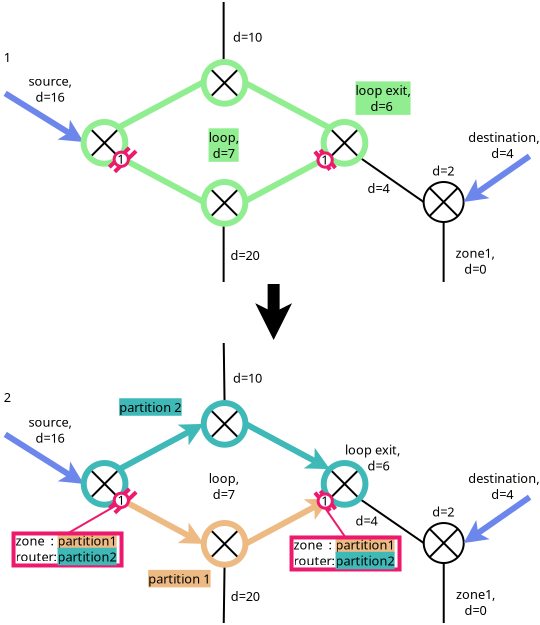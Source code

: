 <?xml version="1.0" encoding="UTF-8"?>
<dia:diagram xmlns:dia="http://www.lysator.liu.se/~alla/dia/">
  <dia:layer name="Hintergrund" visible="true" active="true">
    <dia:object type="Standard - Line" version="0" id="O0">
      <dia:attribute name="obj_pos">
        <dia:point val="22.5,20.1"/>
      </dia:attribute>
      <dia:attribute name="obj_bb">
        <dia:rectangle val="21.579,19.8;23.421,23.571"/>
      </dia:attribute>
      <dia:attribute name="conn_endpoints">
        <dia:point val="22.5,20.1"/>
        <dia:point val="22.5,22.9"/>
      </dia:attribute>
      <dia:attribute name="numcp">
        <dia:int val="1"/>
      </dia:attribute>
      <dia:attribute name="line_width">
        <dia:real val="0.6"/>
      </dia:attribute>
      <dia:attribute name="end_arrow">
        <dia:enum val="22"/>
      </dia:attribute>
      <dia:attribute name="end_arrow_length">
        <dia:real val="0.5"/>
      </dia:attribute>
      <dia:attribute name="end_arrow_width">
        <dia:real val="0.5"/>
      </dia:attribute>
    </dia:object>
    <dia:group>
      <dia:object type="Flowchart - Summing Junction" version="1" id="O1">
        <dia:attribute name="obj_pos">
          <dia:point val="30,15"/>
        </dia:attribute>
        <dia:attribute name="obj_bb">
          <dia:rectangle val="29.95,14.95;32.05,17.05"/>
        </dia:attribute>
        <dia:attribute name="meta">
          <dia:composite type="dict"/>
        </dia:attribute>
        <dia:attribute name="elem_corner">
          <dia:point val="30,15"/>
        </dia:attribute>
        <dia:attribute name="elem_width">
          <dia:real val="2"/>
        </dia:attribute>
        <dia:attribute name="elem_height">
          <dia:real val="2.0"/>
        </dia:attribute>
        <dia:attribute name="line_width">
          <dia:real val="0.1"/>
        </dia:attribute>
        <dia:attribute name="line_colour">
          <dia:color val="#000000"/>
        </dia:attribute>
        <dia:attribute name="fill_colour">
          <dia:color val="#ffffff"/>
        </dia:attribute>
        <dia:attribute name="show_background">
          <dia:boolean val="true"/>
        </dia:attribute>
        <dia:attribute name="line_style">
          <dia:enum val="0"/>
          <dia:real val="1"/>
        </dia:attribute>
        <dia:attribute name="flip_horizontal">
          <dia:boolean val="false"/>
        </dia:attribute>
        <dia:attribute name="flip_vertical">
          <dia:boolean val="false"/>
        </dia:attribute>
        <dia:attribute name="subscale">
          <dia:real val="1"/>
        </dia:attribute>
      </dia:object>
      <dia:object type="Standard - Line" version="0" id="O2">
        <dia:attribute name="obj_pos">
          <dia:point val="14.707,12.293"/>
        </dia:attribute>
        <dia:attribute name="obj_bb">
          <dia:rectangle val="14.504,9.797;19.203,12.496"/>
        </dia:attribute>
        <dia:attribute name="conn_endpoints">
          <dia:point val="14.707,12.293"/>
          <dia:point val="19,10"/>
        </dia:attribute>
        <dia:attribute name="numcp">
          <dia:int val="1"/>
        </dia:attribute>
        <dia:attribute name="line_color">
          <dia:color val="#90ee90"/>
        </dia:attribute>
        <dia:attribute name="line_width">
          <dia:real val="0.3"/>
        </dia:attribute>
      </dia:object>
      <dia:object type="Standard - Line" version="0" id="O3">
        <dia:attribute name="obj_pos">
          <dia:point val="14.707,13.707"/>
        </dia:attribute>
        <dia:attribute name="obj_bb">
          <dia:rectangle val="14.504,13.504;19.203,16.203"/>
        </dia:attribute>
        <dia:attribute name="conn_endpoints">
          <dia:point val="14.707,13.707"/>
          <dia:point val="19,16"/>
        </dia:attribute>
        <dia:attribute name="numcp">
          <dia:int val="1"/>
        </dia:attribute>
        <dia:attribute name="line_color">
          <dia:color val="#90ee90"/>
        </dia:attribute>
        <dia:attribute name="line_width">
          <dia:real val="0.3"/>
        </dia:attribute>
      </dia:object>
      <dia:object type="Standard - Line" version="0" id="O4">
        <dia:attribute name="obj_pos">
          <dia:point val="21,10"/>
        </dia:attribute>
        <dia:attribute name="obj_bb">
          <dia:rectangle val="20.797,9.797;25.496,12.496"/>
        </dia:attribute>
        <dia:attribute name="conn_endpoints">
          <dia:point val="21,10"/>
          <dia:point val="25.293,12.293"/>
        </dia:attribute>
        <dia:attribute name="numcp">
          <dia:int val="1"/>
        </dia:attribute>
        <dia:attribute name="line_color">
          <dia:color val="#90ee90"/>
        </dia:attribute>
        <dia:attribute name="line_width">
          <dia:real val="0.3"/>
        </dia:attribute>
      </dia:object>
      <dia:object type="Standard - Line" version="0" id="O5">
        <dia:attribute name="obj_pos">
          <dia:point val="26.707,13.707"/>
        </dia:attribute>
        <dia:attribute name="obj_bb">
          <dia:rectangle val="26.637,13.637;30.07,16.07"/>
        </dia:attribute>
        <dia:attribute name="conn_endpoints">
          <dia:point val="26.707,13.707"/>
          <dia:point val="30,16"/>
        </dia:attribute>
        <dia:attribute name="numcp">
          <dia:int val="1"/>
        </dia:attribute>
        <dia:connections>
          <dia:connection handle="1" to="O1" connection="0"/>
        </dia:connections>
      </dia:object>
      <dia:object type="Standard - Line" version="0" id="O6">
        <dia:attribute name="obj_pos">
          <dia:point val="31,17"/>
        </dia:attribute>
        <dia:attribute name="obj_bb">
          <dia:rectangle val="30.95,16.95;31.05,20.05"/>
        </dia:attribute>
        <dia:attribute name="conn_endpoints">
          <dia:point val="31,17"/>
          <dia:point val="31,20"/>
        </dia:attribute>
        <dia:attribute name="numcp">
          <dia:int val="1"/>
        </dia:attribute>
        <dia:connections>
          <dia:connection handle="0" to="O1" connection="6"/>
        </dia:connections>
      </dia:object>
      <dia:object type="Standard - Line" version="0" id="O7">
        <dia:attribute name="obj_pos">
          <dia:point val="32,16"/>
        </dia:attribute>
        <dia:attribute name="obj_bb">
          <dia:rectangle val="31.791,13.498;35.502,16.209"/>
        </dia:attribute>
        <dia:attribute name="conn_endpoints">
          <dia:point val="32,16"/>
          <dia:point val="35.293,13.707"/>
        </dia:attribute>
        <dia:attribute name="numcp">
          <dia:int val="1"/>
        </dia:attribute>
        <dia:attribute name="line_color">
          <dia:color val="#6d86ec"/>
        </dia:attribute>
        <dia:attribute name="line_width">
          <dia:real val="0.3"/>
        </dia:attribute>
        <dia:attribute name="start_arrow">
          <dia:enum val="22"/>
        </dia:attribute>
        <dia:attribute name="start_arrow_length">
          <dia:real val="0.5"/>
        </dia:attribute>
        <dia:attribute name="start_arrow_width">
          <dia:real val="0.5"/>
        </dia:attribute>
        <dia:connections>
          <dia:connection handle="0" to="O1" connection="4"/>
        </dia:connections>
      </dia:object>
      <dia:object type="Standard - Line" version="0" id="O8">
        <dia:attribute name="obj_pos">
          <dia:point val="20,20"/>
        </dia:attribute>
        <dia:attribute name="obj_bb">
          <dia:rectangle val="19.95,16.95;20.05,20.05"/>
        </dia:attribute>
        <dia:attribute name="conn_endpoints">
          <dia:point val="20,20"/>
          <dia:point val="20,17"/>
        </dia:attribute>
        <dia:attribute name="numcp">
          <dia:int val="1"/>
        </dia:attribute>
      </dia:object>
      <dia:object type="Standard - Line" version="0" id="O9">
        <dia:attribute name="obj_pos">
          <dia:point val="20,9"/>
        </dia:attribute>
        <dia:attribute name="obj_bb">
          <dia:rectangle val="19.95,5.95;20.05,9.05"/>
        </dia:attribute>
        <dia:attribute name="conn_endpoints">
          <dia:point val="20,9"/>
          <dia:point val="20,6"/>
        </dia:attribute>
        <dia:attribute name="numcp">
          <dia:int val="1"/>
        </dia:attribute>
      </dia:object>
      <dia:object type="Standard - Text" version="1" id="O10">
        <dia:attribute name="obj_pos">
          <dia:point val="32.586,18.793"/>
        </dia:attribute>
        <dia:attribute name="obj_bb">
          <dia:rectangle val="31.517,18.198;33.655,19.746"/>
        </dia:attribute>
        <dia:attribute name="text">
          <dia:composite type="text">
            <dia:attribute name="string">
              <dia:string>#zone1,
d=0#</dia:string>
            </dia:attribute>
            <dia:attribute name="font">
              <dia:font family="sans" style="0" name="Helvetica"/>
            </dia:attribute>
            <dia:attribute name="height">
              <dia:real val="0.8"/>
            </dia:attribute>
            <dia:attribute name="pos">
              <dia:point val="32.586,18.793"/>
            </dia:attribute>
            <dia:attribute name="color">
              <dia:color val="#000000"/>
            </dia:attribute>
            <dia:attribute name="alignment">
              <dia:enum val="1"/>
            </dia:attribute>
          </dia:composite>
        </dia:attribute>
        <dia:attribute name="valign">
          <dia:enum val="3"/>
        </dia:attribute>
      </dia:object>
      <dia:object type="Standard - Text" version="1" id="O11">
        <dia:attribute name="obj_pos">
          <dia:point val="30.427,14.671"/>
        </dia:attribute>
        <dia:attribute name="obj_bb">
          <dia:rectangle val="30.427,14.076;31.982,14.824"/>
        </dia:attribute>
        <dia:attribute name="text">
          <dia:composite type="text">
            <dia:attribute name="string">
              <dia:string>#d=2 #</dia:string>
            </dia:attribute>
            <dia:attribute name="font">
              <dia:font family="sans" style="0" name="Helvetica"/>
            </dia:attribute>
            <dia:attribute name="height">
              <dia:real val="0.8"/>
            </dia:attribute>
            <dia:attribute name="pos">
              <dia:point val="30.427,14.671"/>
            </dia:attribute>
            <dia:attribute name="color">
              <dia:color val="#000000"/>
            </dia:attribute>
            <dia:attribute name="alignment">
              <dia:enum val="0"/>
            </dia:attribute>
          </dia:composite>
        </dia:attribute>
        <dia:attribute name="valign">
          <dia:enum val="3"/>
        </dia:attribute>
      </dia:object>
      <dia:object type="Standard - Text" version="1" id="O12">
        <dia:attribute name="obj_pos">
          <dia:point val="27.195,15.555"/>
        </dia:attribute>
        <dia:attribute name="obj_bb">
          <dia:rectangle val="27.195,14.96;28.75,15.707"/>
        </dia:attribute>
        <dia:attribute name="text">
          <dia:composite type="text">
            <dia:attribute name="string">
              <dia:string>#d=4 #</dia:string>
            </dia:attribute>
            <dia:attribute name="font">
              <dia:font family="sans" style="0" name="Helvetica"/>
            </dia:attribute>
            <dia:attribute name="height">
              <dia:real val="0.8"/>
            </dia:attribute>
            <dia:attribute name="pos">
              <dia:point val="27.195,15.555"/>
            </dia:attribute>
            <dia:attribute name="color">
              <dia:color val="#000000"/>
            </dia:attribute>
            <dia:attribute name="alignment">
              <dia:enum val="0"/>
            </dia:attribute>
          </dia:composite>
        </dia:attribute>
        <dia:attribute name="valign">
          <dia:enum val="3"/>
        </dia:attribute>
      </dia:object>
      <dia:object type="Standard - Text" version="1" id="O13">
        <dia:attribute name="obj_pos">
          <dia:point val="34,13"/>
        </dia:attribute>
        <dia:attribute name="obj_bb">
          <dia:rectangle val="32.106,12.405;35.894,13.953"/>
        </dia:attribute>
        <dia:attribute name="text">
          <dia:composite type="text">
            <dia:attribute name="string">
              <dia:string>#destination,
d=4 #</dia:string>
            </dia:attribute>
            <dia:attribute name="font">
              <dia:font family="sans" style="0" name="Helvetica"/>
            </dia:attribute>
            <dia:attribute name="height">
              <dia:real val="0.8"/>
            </dia:attribute>
            <dia:attribute name="pos">
              <dia:point val="34,13"/>
            </dia:attribute>
            <dia:attribute name="color">
              <dia:color val="#000000"/>
            </dia:attribute>
            <dia:attribute name="alignment">
              <dia:enum val="1"/>
            </dia:attribute>
          </dia:composite>
        </dia:attribute>
        <dia:attribute name="valign">
          <dia:enum val="3"/>
        </dia:attribute>
      </dia:object>
      <dia:object type="Standard - Text" version="1" id="O14">
        <dia:attribute name="obj_pos">
          <dia:point val="27.971,10.655"/>
        </dia:attribute>
        <dia:attribute name="obj_bb">
          <dia:rectangle val="26.487,10.06;29.455,11.608"/>
        </dia:attribute>
        <dia:attribute name="text">
          <dia:composite type="text">
            <dia:attribute name="string">
              <dia:string>#loop exit,
d=6 #</dia:string>
            </dia:attribute>
            <dia:attribute name="font">
              <dia:font family="sans" style="0" name="Helvetica"/>
            </dia:attribute>
            <dia:attribute name="height">
              <dia:real val="0.8"/>
            </dia:attribute>
            <dia:attribute name="pos">
              <dia:point val="27.971,10.655"/>
            </dia:attribute>
            <dia:attribute name="color">
              <dia:color val="#000000"/>
            </dia:attribute>
            <dia:attribute name="alignment">
              <dia:enum val="1"/>
            </dia:attribute>
          </dia:composite>
        </dia:attribute>
        <dia:attribute name="valign">
          <dia:enum val="3"/>
        </dia:attribute>
        <dia:attribute name="fill_color">
          <dia:color val="#90ee90"/>
        </dia:attribute>
        <dia:attribute name="show_background">
          <dia:boolean val="true"/>
        </dia:attribute>
      </dia:object>
      <dia:object type="Standard - Text" version="1" id="O15">
        <dia:attribute name="obj_pos">
          <dia:point val="20,13"/>
        </dia:attribute>
        <dia:attribute name="obj_bb">
          <dia:rectangle val="19.214,12.405;20.786,13.953"/>
        </dia:attribute>
        <dia:attribute name="text">
          <dia:composite type="text">
            <dia:attribute name="string">
              <dia:string>#loop,
d=7#</dia:string>
            </dia:attribute>
            <dia:attribute name="font">
              <dia:font family="sans" style="0" name="Helvetica"/>
            </dia:attribute>
            <dia:attribute name="height">
              <dia:real val="0.8"/>
            </dia:attribute>
            <dia:attribute name="pos">
              <dia:point val="20,13"/>
            </dia:attribute>
            <dia:attribute name="color">
              <dia:color val="#000000"/>
            </dia:attribute>
            <dia:attribute name="alignment">
              <dia:enum val="1"/>
            </dia:attribute>
          </dia:composite>
        </dia:attribute>
        <dia:attribute name="valign">
          <dia:enum val="3"/>
        </dia:attribute>
        <dia:attribute name="fill_color">
          <dia:color val="#90ee90"/>
        </dia:attribute>
        <dia:attribute name="show_background">
          <dia:boolean val="true"/>
        </dia:attribute>
      </dia:object>
      <dia:object type="Standard - Text" version="1" id="O16">
        <dia:attribute name="obj_pos">
          <dia:point val="9.901,8.2"/>
        </dia:attribute>
        <dia:attribute name="obj_bb">
          <dia:rectangle val="9.901,7.605;9.901,8.353"/>
        </dia:attribute>
        <dia:attribute name="text">
          <dia:composite type="text">
            <dia:attribute name="string">
              <dia:string>##</dia:string>
            </dia:attribute>
            <dia:attribute name="font">
              <dia:font family="sans" style="0" name="Helvetica"/>
            </dia:attribute>
            <dia:attribute name="height">
              <dia:real val="0.8"/>
            </dia:attribute>
            <dia:attribute name="pos">
              <dia:point val="9.901,8.2"/>
            </dia:attribute>
            <dia:attribute name="color">
              <dia:color val="#000000"/>
            </dia:attribute>
            <dia:attribute name="alignment">
              <dia:enum val="0"/>
            </dia:attribute>
          </dia:composite>
        </dia:attribute>
        <dia:attribute name="valign">
          <dia:enum val="3"/>
        </dia:attribute>
      </dia:object>
      <dia:object type="Standard - Text" version="1" id="O17">
        <dia:attribute name="obj_pos">
          <dia:point val="20.466,7.983"/>
        </dia:attribute>
        <dia:attribute name="obj_bb">
          <dia:rectangle val="20.466,7.388;22.226,8.136"/>
        </dia:attribute>
        <dia:attribute name="text">
          <dia:composite type="text">
            <dia:attribute name="string">
              <dia:string>#d=10#</dia:string>
            </dia:attribute>
            <dia:attribute name="font">
              <dia:font family="sans" style="0" name="Helvetica"/>
            </dia:attribute>
            <dia:attribute name="height">
              <dia:real val="0.8"/>
            </dia:attribute>
            <dia:attribute name="pos">
              <dia:point val="20.466,7.983"/>
            </dia:attribute>
            <dia:attribute name="color">
              <dia:color val="#000000"/>
            </dia:attribute>
            <dia:attribute name="alignment">
              <dia:enum val="0"/>
            </dia:attribute>
          </dia:composite>
        </dia:attribute>
        <dia:attribute name="valign">
          <dia:enum val="3"/>
        </dia:attribute>
      </dia:object>
      <dia:object type="Standard - Text" version="1" id="O18">
        <dia:attribute name="obj_pos">
          <dia:point val="11.317,10.189"/>
        </dia:attribute>
        <dia:attribute name="obj_bb">
          <dia:rectangle val="10.153,9.594;12.481,11.142"/>
        </dia:attribute>
        <dia:attribute name="text">
          <dia:composite type="text">
            <dia:attribute name="string">
              <dia:string>#source,
d=16#</dia:string>
            </dia:attribute>
            <dia:attribute name="font">
              <dia:font family="sans" style="0" name="Helvetica"/>
            </dia:attribute>
            <dia:attribute name="height">
              <dia:real val="0.8"/>
            </dia:attribute>
            <dia:attribute name="pos">
              <dia:point val="11.317,10.189"/>
            </dia:attribute>
            <dia:attribute name="color">
              <dia:color val="#000000"/>
            </dia:attribute>
            <dia:attribute name="alignment">
              <dia:enum val="1"/>
            </dia:attribute>
          </dia:composite>
        </dia:attribute>
        <dia:attribute name="valign">
          <dia:enum val="3"/>
        </dia:attribute>
      </dia:object>
      <dia:object type="Standard - Text" version="1" id="O19">
        <dia:attribute name="obj_pos">
          <dia:point val="20.345,18.897"/>
        </dia:attribute>
        <dia:attribute name="obj_bb">
          <dia:rectangle val="20.345,18.302;22.105,19.049"/>
        </dia:attribute>
        <dia:attribute name="text">
          <dia:composite type="text">
            <dia:attribute name="string">
              <dia:string>#d=20#</dia:string>
            </dia:attribute>
            <dia:attribute name="font">
              <dia:font family="sans" style="0" name="Helvetica"/>
            </dia:attribute>
            <dia:attribute name="height">
              <dia:real val="0.8"/>
            </dia:attribute>
            <dia:attribute name="pos">
              <dia:point val="20.345,18.897"/>
            </dia:attribute>
            <dia:attribute name="color">
              <dia:color val="#000000"/>
            </dia:attribute>
            <dia:attribute name="alignment">
              <dia:enum val="0"/>
            </dia:attribute>
          </dia:composite>
        </dia:attribute>
        <dia:attribute name="valign">
          <dia:enum val="3"/>
        </dia:attribute>
      </dia:object>
      <dia:object type="Standard - Line" version="0" id="O20">
        <dia:attribute name="obj_pos">
          <dia:point val="9.075,10.568"/>
        </dia:attribute>
        <dia:attribute name="obj_bb">
          <dia:rectangle val="8.869,10.362;13.285,13.207"/>
        </dia:attribute>
        <dia:attribute name="conn_endpoints">
          <dia:point val="9.075,10.568"/>
          <dia:point val="13,13"/>
        </dia:attribute>
        <dia:attribute name="numcp">
          <dia:int val="1"/>
        </dia:attribute>
        <dia:attribute name="line_color">
          <dia:color val="#6d86ec"/>
        </dia:attribute>
        <dia:attribute name="line_width">
          <dia:real val="0.3"/>
        </dia:attribute>
        <dia:attribute name="end_arrow">
          <dia:enum val="22"/>
        </dia:attribute>
        <dia:attribute name="end_arrow_length">
          <dia:real val="0.5"/>
        </dia:attribute>
        <dia:attribute name="end_arrow_width">
          <dia:real val="0.5"/>
        </dia:attribute>
      </dia:object>
      <dia:object type="Standard - Line" version="0" id="O21">
        <dia:attribute name="obj_pos">
          <dia:point val="25.293,13.707"/>
        </dia:attribute>
        <dia:attribute name="obj_bb">
          <dia:rectangle val="20.797,13.504;25.496,16.203"/>
        </dia:attribute>
        <dia:attribute name="conn_endpoints">
          <dia:point val="25.293,13.707"/>
          <dia:point val="21,16"/>
        </dia:attribute>
        <dia:attribute name="numcp">
          <dia:int val="1"/>
        </dia:attribute>
        <dia:attribute name="line_color">
          <dia:color val="#90ee90"/>
        </dia:attribute>
        <dia:attribute name="line_width">
          <dia:real val="0.3"/>
        </dia:attribute>
      </dia:object>
      <dia:object type="Standard - Line" version="0" id="O22">
        <dia:attribute name="obj_pos">
          <dia:point val="19.305,9.305"/>
        </dia:attribute>
        <dia:attribute name="obj_bb">
          <dia:rectangle val="19.235,9.235;20.851,10.851"/>
        </dia:attribute>
        <dia:attribute name="conn_endpoints">
          <dia:point val="19.305,9.305"/>
          <dia:point val="20.78,10.78"/>
        </dia:attribute>
        <dia:attribute name="numcp">
          <dia:int val="1"/>
        </dia:attribute>
        <dia:connections>
          <dia:connection handle="0" to="O30" connection="0"/>
          <dia:connection handle="1" to="O30" connection="7"/>
        </dia:connections>
      </dia:object>
      <dia:object type="Standard - Line" version="0" id="O23">
        <dia:attribute name="obj_pos">
          <dia:point val="20.78,9.305"/>
        </dia:attribute>
        <dia:attribute name="obj_bb">
          <dia:rectangle val="19.235,9.235;20.851,10.851"/>
        </dia:attribute>
        <dia:attribute name="conn_endpoints">
          <dia:point val="20.78,9.305"/>
          <dia:point val="19.305,10.78"/>
        </dia:attribute>
        <dia:attribute name="numcp">
          <dia:int val="1"/>
        </dia:attribute>
        <dia:connections>
          <dia:connection handle="0" to="O30" connection="2"/>
          <dia:connection handle="1" to="O30" connection="5"/>
        </dia:connections>
      </dia:object>
      <dia:object type="Standard - Line" version="0" id="O24">
        <dia:attribute name="obj_pos">
          <dia:point val="19.305,15.305"/>
        </dia:attribute>
        <dia:attribute name="obj_bb">
          <dia:rectangle val="19.235,15.235;20.851,16.851"/>
        </dia:attribute>
        <dia:attribute name="conn_endpoints">
          <dia:point val="19.305,15.305"/>
          <dia:point val="20.78,16.78"/>
        </dia:attribute>
        <dia:attribute name="numcp">
          <dia:int val="1"/>
        </dia:attribute>
        <dia:connections>
          <dia:connection handle="0" to="O32" connection="0"/>
          <dia:connection handle="1" to="O32" connection="7"/>
        </dia:connections>
      </dia:object>
      <dia:object type="Standard - Line" version="0" id="O25">
        <dia:attribute name="obj_pos">
          <dia:point val="20.78,15.305"/>
        </dia:attribute>
        <dia:attribute name="obj_bb">
          <dia:rectangle val="19.235,15.235;20.851,16.851"/>
        </dia:attribute>
        <dia:attribute name="conn_endpoints">
          <dia:point val="20.78,15.305"/>
          <dia:point val="19.305,16.78"/>
        </dia:attribute>
        <dia:attribute name="numcp">
          <dia:int val="1"/>
        </dia:attribute>
        <dia:connections>
          <dia:connection handle="0" to="O32" connection="2"/>
          <dia:connection handle="1" to="O32" connection="5"/>
        </dia:connections>
      </dia:object>
      <dia:object type="Standard - Line" version="0" id="O26">
        <dia:attribute name="obj_pos">
          <dia:point val="25.305,12.305"/>
        </dia:attribute>
        <dia:attribute name="obj_bb">
          <dia:rectangle val="25.235,12.235;26.851,13.851"/>
        </dia:attribute>
        <dia:attribute name="conn_endpoints">
          <dia:point val="25.305,12.305"/>
          <dia:point val="26.78,13.78"/>
        </dia:attribute>
        <dia:attribute name="numcp">
          <dia:int val="1"/>
        </dia:attribute>
        <dia:connections>
          <dia:connection handle="0" to="O31" connection="0"/>
          <dia:connection handle="1" to="O31" connection="7"/>
        </dia:connections>
      </dia:object>
      <dia:object type="Standard - Line" version="0" id="O27">
        <dia:attribute name="obj_pos">
          <dia:point val="26.78,12.305"/>
        </dia:attribute>
        <dia:attribute name="obj_bb">
          <dia:rectangle val="25.235,12.235;26.851,13.851"/>
        </dia:attribute>
        <dia:attribute name="conn_endpoints">
          <dia:point val="26.78,12.305"/>
          <dia:point val="25.305,13.78"/>
        </dia:attribute>
        <dia:attribute name="numcp">
          <dia:int val="1"/>
        </dia:attribute>
        <dia:connections>
          <dia:connection handle="0" to="O31" connection="2"/>
          <dia:connection handle="1" to="O31" connection="5"/>
        </dia:connections>
      </dia:object>
      <dia:object type="Standard - Line" version="0" id="O28">
        <dia:attribute name="obj_pos">
          <dia:point val="13.305,12.305"/>
        </dia:attribute>
        <dia:attribute name="obj_bb">
          <dia:rectangle val="13.235,12.235;14.851,13.851"/>
        </dia:attribute>
        <dia:attribute name="conn_endpoints">
          <dia:point val="13.305,12.305"/>
          <dia:point val="14.78,13.78"/>
        </dia:attribute>
        <dia:attribute name="numcp">
          <dia:int val="1"/>
        </dia:attribute>
        <dia:connections>
          <dia:connection handle="0" to="O33" connection="0"/>
          <dia:connection handle="1" to="O33" connection="7"/>
        </dia:connections>
      </dia:object>
      <dia:object type="Standard - Line" version="0" id="O29">
        <dia:attribute name="obj_pos">
          <dia:point val="14.78,12.305"/>
        </dia:attribute>
        <dia:attribute name="obj_bb">
          <dia:rectangle val="13.235,12.235;14.851,13.851"/>
        </dia:attribute>
        <dia:attribute name="conn_endpoints">
          <dia:point val="14.78,12.305"/>
          <dia:point val="13.305,13.78"/>
        </dia:attribute>
        <dia:attribute name="numcp">
          <dia:int val="1"/>
        </dia:attribute>
        <dia:connections>
          <dia:connection handle="0" to="O33" connection="2"/>
          <dia:connection handle="1" to="O33" connection="5"/>
        </dia:connections>
      </dia:object>
      <dia:object type="Standard - Ellipse" version="0" id="O30">
        <dia:attribute name="obj_pos">
          <dia:point val="19,9"/>
        </dia:attribute>
        <dia:attribute name="obj_bb">
          <dia:rectangle val="18.85,8.85;21.235,11.236"/>
        </dia:attribute>
        <dia:attribute name="elem_corner">
          <dia:point val="19,9"/>
        </dia:attribute>
        <dia:attribute name="elem_width">
          <dia:real val="2.085"/>
        </dia:attribute>
        <dia:attribute name="elem_height">
          <dia:real val="2.085"/>
        </dia:attribute>
        <dia:attribute name="border_width">
          <dia:real val="0.3"/>
        </dia:attribute>
        <dia:attribute name="border_color">
          <dia:color val="#90ee90"/>
        </dia:attribute>
        <dia:attribute name="show_background">
          <dia:boolean val="false"/>
        </dia:attribute>
        <dia:attribute name="aspect">
          <dia:enum val="2"/>
        </dia:attribute>
      </dia:object>
      <dia:object type="Standard - Ellipse" version="0" id="O31">
        <dia:attribute name="obj_pos">
          <dia:point val="25,12"/>
        </dia:attribute>
        <dia:attribute name="obj_bb">
          <dia:rectangle val="24.85,11.85;27.235,14.236"/>
        </dia:attribute>
        <dia:attribute name="elem_corner">
          <dia:point val="25,12"/>
        </dia:attribute>
        <dia:attribute name="elem_width">
          <dia:real val="2.085"/>
        </dia:attribute>
        <dia:attribute name="elem_height">
          <dia:real val="2.085"/>
        </dia:attribute>
        <dia:attribute name="border_width">
          <dia:real val="0.3"/>
        </dia:attribute>
        <dia:attribute name="border_color">
          <dia:color val="#90ee90"/>
        </dia:attribute>
        <dia:attribute name="show_background">
          <dia:boolean val="false"/>
        </dia:attribute>
        <dia:attribute name="aspect">
          <dia:enum val="2"/>
        </dia:attribute>
      </dia:object>
      <dia:object type="Standard - Ellipse" version="0" id="O32">
        <dia:attribute name="obj_pos">
          <dia:point val="19,15"/>
        </dia:attribute>
        <dia:attribute name="obj_bb">
          <dia:rectangle val="18.85,14.85;21.235,17.235"/>
        </dia:attribute>
        <dia:attribute name="elem_corner">
          <dia:point val="19,15"/>
        </dia:attribute>
        <dia:attribute name="elem_width">
          <dia:real val="2.085"/>
        </dia:attribute>
        <dia:attribute name="elem_height">
          <dia:real val="2.085"/>
        </dia:attribute>
        <dia:attribute name="border_width">
          <dia:real val="0.3"/>
        </dia:attribute>
        <dia:attribute name="border_color">
          <dia:color val="#90ee90"/>
        </dia:attribute>
        <dia:attribute name="show_background">
          <dia:boolean val="false"/>
        </dia:attribute>
        <dia:attribute name="aspect">
          <dia:enum val="2"/>
        </dia:attribute>
      </dia:object>
      <dia:object type="Standard - Ellipse" version="0" id="O33">
        <dia:attribute name="obj_pos">
          <dia:point val="13,12"/>
        </dia:attribute>
        <dia:attribute name="obj_bb">
          <dia:rectangle val="12.85,11.85;15.236,14.236"/>
        </dia:attribute>
        <dia:attribute name="elem_corner">
          <dia:point val="13,12"/>
        </dia:attribute>
        <dia:attribute name="elem_width">
          <dia:real val="2.085"/>
        </dia:attribute>
        <dia:attribute name="elem_height">
          <dia:real val="2.085"/>
        </dia:attribute>
        <dia:attribute name="border_width">
          <dia:real val="0.3"/>
        </dia:attribute>
        <dia:attribute name="border_color">
          <dia:color val="#90ee90"/>
        </dia:attribute>
        <dia:attribute name="show_background">
          <dia:boolean val="false"/>
        </dia:attribute>
        <dia:attribute name="aspect">
          <dia:enum val="2"/>
        </dia:attribute>
      </dia:object>
      <dia:group>
        <dia:object type="Standard - Line" version="0" id="O34">
          <dia:attribute name="obj_pos">
            <dia:point val="15.284,13.293"/>
          </dia:attribute>
          <dia:attribute name="obj_bb">
            <dia:rectangle val="14.142,13.152;15.425,14.4"/>
          </dia:attribute>
          <dia:attribute name="conn_endpoints">
            <dia:point val="15.284,13.293"/>
            <dia:point val="14.283,14.259"/>
          </dia:attribute>
          <dia:attribute name="numcp">
            <dia:int val="1"/>
          </dia:attribute>
          <dia:attribute name="line_color">
            <dia:color val="#ed196c"/>
          </dia:attribute>
          <dia:attribute name="line_width">
            <dia:real val="0.2"/>
          </dia:attribute>
        </dia:object>
        <dia:object type="Standard - Line" version="0" id="O35">
          <dia:attribute name="obj_pos">
            <dia:point val="15.623,13.453"/>
          </dia:attribute>
          <dia:attribute name="obj_bb">
            <dia:rectangle val="14.413,13.312;15.765,14.63"/>
          </dia:attribute>
          <dia:attribute name="conn_endpoints">
            <dia:point val="15.623,13.453"/>
            <dia:point val="14.554,14.488"/>
          </dia:attribute>
          <dia:attribute name="numcp">
            <dia:int val="1"/>
          </dia:attribute>
          <dia:attribute name="line_color">
            <dia:color val="#ed196c"/>
          </dia:attribute>
          <dia:attribute name="line_width">
            <dia:real val="0.2"/>
          </dia:attribute>
        </dia:object>
        <dia:group>
          <dia:object type="Standard - Ellipse" version="0" id="O36">
            <dia:attribute name="obj_pos">
              <dia:point val="14.526,13.508"/>
            </dia:attribute>
            <dia:attribute name="obj_bb">
              <dia:rectangle val="14.451,13.433;15.311,14.294"/>
            </dia:attribute>
            <dia:attribute name="elem_corner">
              <dia:point val="14.526,13.508"/>
            </dia:attribute>
            <dia:attribute name="elem_width">
              <dia:real val="0.711"/>
            </dia:attribute>
            <dia:attribute name="elem_height">
              <dia:real val="0.711"/>
            </dia:attribute>
            <dia:attribute name="border_width">
              <dia:real val="0.15"/>
            </dia:attribute>
            <dia:attribute name="border_color">
              <dia:color val="#ed196c"/>
            </dia:attribute>
            <dia:attribute name="aspect">
              <dia:enum val="2"/>
            </dia:attribute>
          </dia:object>
          <dia:object type="Standard - Text" version="1" id="O37">
            <dia:attribute name="obj_pos">
              <dia:point val="14.684,14.083"/>
            </dia:attribute>
            <dia:attribute name="obj_bb">
              <dia:rectangle val="14.684,13.488;15.092,14.235"/>
            </dia:attribute>
            <dia:attribute name="text">
              <dia:composite type="text">
                <dia:attribute name="string">
                  <dia:string>#1#</dia:string>
                </dia:attribute>
                <dia:attribute name="font">
                  <dia:font family="sans" style="0" name="Helvetica"/>
                </dia:attribute>
                <dia:attribute name="height">
                  <dia:real val="0.8"/>
                </dia:attribute>
                <dia:attribute name="pos">
                  <dia:point val="14.684,14.083"/>
                </dia:attribute>
                <dia:attribute name="color">
                  <dia:color val="#000000"/>
                </dia:attribute>
                <dia:attribute name="alignment">
                  <dia:enum val="0"/>
                </dia:attribute>
              </dia:composite>
            </dia:attribute>
            <dia:attribute name="valign">
              <dia:enum val="3"/>
            </dia:attribute>
          </dia:object>
        </dia:group>
      </dia:group>
      <dia:group>
        <dia:object type="Standard - Line" version="0" id="O38">
          <dia:attribute name="obj_pos">
            <dia:point val="24.563,13.482"/>
          </dia:attribute>
          <dia:attribute name="obj_bb">
            <dia:rectangle val="24.422,13.341;25.46,14.53"/>
          </dia:attribute>
          <dia:attribute name="conn_endpoints">
            <dia:point val="24.563,13.482"/>
            <dia:point val="25.32,14.389"/>
          </dia:attribute>
          <dia:attribute name="numcp">
            <dia:int val="1"/>
          </dia:attribute>
          <dia:attribute name="line_color">
            <dia:color val="#ed196c"/>
          </dia:attribute>
          <dia:attribute name="line_width">
            <dia:real val="0.2"/>
          </dia:attribute>
        </dia:object>
        <dia:object type="Standard - Line" version="0" id="O39">
          <dia:attribute name="obj_pos">
            <dia:point val="24.832,13.393"/>
          </dia:attribute>
          <dia:attribute name="obj_bb">
            <dia:rectangle val="24.691,13.252;25.729,14.442"/>
          </dia:attribute>
          <dia:attribute name="conn_endpoints">
            <dia:point val="24.832,13.393"/>
            <dia:point val="25.588,14.301"/>
          </dia:attribute>
          <dia:attribute name="numcp">
            <dia:int val="1"/>
          </dia:attribute>
          <dia:attribute name="line_color">
            <dia:color val="#ed196c"/>
          </dia:attribute>
          <dia:attribute name="line_width">
            <dia:real val="0.2"/>
          </dia:attribute>
        </dia:object>
        <dia:group>
          <dia:object type="Standard - Ellipse" version="0" id="O40">
            <dia:attribute name="obj_pos">
              <dia:point val="24.719,13.547"/>
            </dia:attribute>
            <dia:attribute name="obj_bb">
              <dia:rectangle val="24.644,13.472;25.505,14.333"/>
            </dia:attribute>
            <dia:attribute name="elem_corner">
              <dia:point val="24.719,13.547"/>
            </dia:attribute>
            <dia:attribute name="elem_width">
              <dia:real val="0.711"/>
            </dia:attribute>
            <dia:attribute name="elem_height">
              <dia:real val="0.711"/>
            </dia:attribute>
            <dia:attribute name="border_width">
              <dia:real val="0.15"/>
            </dia:attribute>
            <dia:attribute name="border_color">
              <dia:color val="#ed196c"/>
            </dia:attribute>
            <dia:attribute name="aspect">
              <dia:enum val="2"/>
            </dia:attribute>
          </dia:object>
          <dia:object type="Standard - Text" version="1" id="O41">
            <dia:attribute name="obj_pos">
              <dia:point val="24.88,14.125"/>
            </dia:attribute>
            <dia:attribute name="obj_bb">
              <dia:rectangle val="24.88,13.53;25.288,14.278"/>
            </dia:attribute>
            <dia:attribute name="text">
              <dia:composite type="text">
                <dia:attribute name="string">
                  <dia:string>#1#</dia:string>
                </dia:attribute>
                <dia:attribute name="font">
                  <dia:font family="sans" style="0" name="Helvetica"/>
                </dia:attribute>
                <dia:attribute name="height">
                  <dia:real val="0.8"/>
                </dia:attribute>
                <dia:attribute name="pos">
                  <dia:point val="24.88,14.125"/>
                </dia:attribute>
                <dia:attribute name="color">
                  <dia:color val="#000000"/>
                </dia:attribute>
                <dia:attribute name="alignment">
                  <dia:enum val="0"/>
                </dia:attribute>
              </dia:composite>
            </dia:attribute>
            <dia:attribute name="valign">
              <dia:enum val="3"/>
            </dia:attribute>
          </dia:object>
        </dia:group>
      </dia:group>
      <dia:object type="Standard - Text" version="1" id="O42">
        <dia:attribute name="obj_pos">
          <dia:point val="9,9"/>
        </dia:attribute>
        <dia:attribute name="obj_bb">
          <dia:rectangle val="9,8.405;9.408,9.152"/>
        </dia:attribute>
        <dia:attribute name="text">
          <dia:composite type="text">
            <dia:attribute name="string">
              <dia:string>#1#</dia:string>
            </dia:attribute>
            <dia:attribute name="font">
              <dia:font family="sans" style="0" name="Helvetica"/>
            </dia:attribute>
            <dia:attribute name="height">
              <dia:real val="0.8"/>
            </dia:attribute>
            <dia:attribute name="pos">
              <dia:point val="9,9"/>
            </dia:attribute>
            <dia:attribute name="color">
              <dia:color val="#000000"/>
            </dia:attribute>
            <dia:attribute name="alignment">
              <dia:enum val="0"/>
            </dia:attribute>
          </dia:composite>
        </dia:attribute>
        <dia:attribute name="valign">
          <dia:enum val="3"/>
        </dia:attribute>
      </dia:object>
    </dia:group>
    <dia:group>
      <dia:group>
        <dia:object type="Standard - Text" version="1" id="O43">
          <dia:attribute name="obj_pos">
            <dia:point val="11.695,33.174"/>
          </dia:attribute>
          <dia:attribute name="obj_bb">
            <dia:rectangle val="11.695,32.579;14.817,33.326"/>
          </dia:attribute>
          <dia:attribute name="text">
            <dia:composite type="text">
              <dia:attribute name="string">
                <dia:string>#partition1#</dia:string>
              </dia:attribute>
              <dia:attribute name="font">
                <dia:font family="sans" style="0" name="Helvetica"/>
              </dia:attribute>
              <dia:attribute name="height">
                <dia:real val="0.8"/>
              </dia:attribute>
              <dia:attribute name="pos">
                <dia:point val="11.695,33.174"/>
              </dia:attribute>
              <dia:attribute name="color">
                <dia:color val="#000000"/>
              </dia:attribute>
              <dia:attribute name="alignment">
                <dia:enum val="0"/>
              </dia:attribute>
            </dia:composite>
          </dia:attribute>
          <dia:attribute name="valign">
            <dia:enum val="3"/>
          </dia:attribute>
          <dia:attribute name="fill_color">
            <dia:color val="#eeba83"/>
          </dia:attribute>
          <dia:attribute name="show_background">
            <dia:boolean val="true"/>
          </dia:attribute>
        </dia:object>
        <dia:object type="Standard - Box" version="0" id="O44">
          <dia:attribute name="obj_pos">
            <dia:point val="9.495,32.574"/>
          </dia:attribute>
          <dia:attribute name="obj_bb">
            <dia:rectangle val="9.395,32.474;14.995,34.274"/>
          </dia:attribute>
          <dia:attribute name="elem_corner">
            <dia:point val="9.495,32.574"/>
          </dia:attribute>
          <dia:attribute name="elem_width">
            <dia:real val="5.4"/>
          </dia:attribute>
          <dia:attribute name="elem_height">
            <dia:real val="1.6"/>
          </dia:attribute>
          <dia:attribute name="border_width">
            <dia:real val="0.2"/>
          </dia:attribute>
          <dia:attribute name="border_color">
            <dia:color val="#ed196c"/>
          </dia:attribute>
          <dia:attribute name="show_background">
            <dia:boolean val="false"/>
          </dia:attribute>
        </dia:object>
        <dia:object type="Flowchart - Summing Junction" version="1" id="O45">
          <dia:attribute name="obj_pos">
            <dia:point val="30.005,32.051"/>
          </dia:attribute>
          <dia:attribute name="obj_bb">
            <dia:rectangle val="29.955,32.001;32.055,34.101"/>
          </dia:attribute>
          <dia:attribute name="meta">
            <dia:composite type="dict"/>
          </dia:attribute>
          <dia:attribute name="elem_corner">
            <dia:point val="30.005,32.051"/>
          </dia:attribute>
          <dia:attribute name="elem_width">
            <dia:real val="2"/>
          </dia:attribute>
          <dia:attribute name="elem_height">
            <dia:real val="2.0"/>
          </dia:attribute>
          <dia:attribute name="line_width">
            <dia:real val="0.1"/>
          </dia:attribute>
          <dia:attribute name="line_colour">
            <dia:color val="#000000"/>
          </dia:attribute>
          <dia:attribute name="fill_colour">
            <dia:color val="#ffffff"/>
          </dia:attribute>
          <dia:attribute name="show_background">
            <dia:boolean val="true"/>
          </dia:attribute>
          <dia:attribute name="line_style">
            <dia:enum val="0"/>
            <dia:real val="1"/>
          </dia:attribute>
          <dia:attribute name="flip_horizontal">
            <dia:boolean val="false"/>
          </dia:attribute>
          <dia:attribute name="flip_vertical">
            <dia:boolean val="false"/>
          </dia:attribute>
          <dia:attribute name="subscale">
            <dia:real val="1"/>
          </dia:attribute>
        </dia:object>
        <dia:object type="Standard - Line" version="0" id="O46">
          <dia:attribute name="obj_pos">
            <dia:point val="14.785,29.357"/>
          </dia:attribute>
          <dia:attribute name="obj_bb">
            <dia:rectangle val="14.582,26.885;19.3,29.56"/>
          </dia:attribute>
          <dia:attribute name="conn_endpoints">
            <dia:point val="14.785,29.357"/>
            <dia:point val="19.005,27.094"/>
          </dia:attribute>
          <dia:attribute name="numcp">
            <dia:int val="1"/>
          </dia:attribute>
          <dia:attribute name="line_color">
            <dia:color val="#3fb8b8"/>
          </dia:attribute>
          <dia:attribute name="line_width">
            <dia:real val="0.3"/>
          </dia:attribute>
          <dia:attribute name="end_arrow">
            <dia:enum val="22"/>
          </dia:attribute>
          <dia:attribute name="end_arrow_length">
            <dia:real val="0.5"/>
          </dia:attribute>
          <dia:attribute name="end_arrow_width">
            <dia:real val="0.5"/>
          </dia:attribute>
          <dia:connections>
            <dia:connection handle="0" to="O77" connection="2"/>
            <dia:connection handle="1" to="O74" connection="3"/>
          </dia:connections>
        </dia:object>
        <dia:object type="Standard - Line" version="0" id="O47">
          <dia:attribute name="obj_pos">
            <dia:point val="14.788,30.827"/>
          </dia:attribute>
          <dia:attribute name="obj_bb">
            <dia:rectangle val="14.585,30.624;19.3,33.303"/>
          </dia:attribute>
          <dia:attribute name="conn_endpoints">
            <dia:point val="14.788,30.827"/>
            <dia:point val="19.005,33.094"/>
          </dia:attribute>
          <dia:attribute name="numcp">
            <dia:int val="1"/>
          </dia:attribute>
          <dia:attribute name="line_color">
            <dia:color val="#eeba83"/>
          </dia:attribute>
          <dia:attribute name="line_width">
            <dia:real val="0.3"/>
          </dia:attribute>
          <dia:attribute name="end_arrow">
            <dia:enum val="22"/>
          </dia:attribute>
          <dia:attribute name="end_arrow_length">
            <dia:real val="0.5"/>
          </dia:attribute>
          <dia:attribute name="end_arrow_width">
            <dia:real val="0.5"/>
          </dia:attribute>
          <dia:connections>
            <dia:connection handle="1" to="O76" connection="3"/>
          </dia:connections>
        </dia:object>
        <dia:object type="Standard - Line" version="0" id="O48">
          <dia:attribute name="obj_pos">
            <dia:point val="21.09,27.094"/>
          </dia:attribute>
          <dia:attribute name="obj_bb">
            <dia:rectangle val="20.887,26.891;25.606,29.566"/>
          </dia:attribute>
          <dia:attribute name="conn_endpoints">
            <dia:point val="21.09,27.094"/>
            <dia:point val="25.31,29.357"/>
          </dia:attribute>
          <dia:attribute name="numcp">
            <dia:int val="1"/>
          </dia:attribute>
          <dia:attribute name="line_color">
            <dia:color val="#3fb8b8"/>
          </dia:attribute>
          <dia:attribute name="line_width">
            <dia:real val="0.3"/>
          </dia:attribute>
          <dia:attribute name="end_arrow">
            <dia:enum val="22"/>
          </dia:attribute>
          <dia:attribute name="end_arrow_length">
            <dia:real val="0.5"/>
          </dia:attribute>
          <dia:attribute name="end_arrow_width">
            <dia:real val="0.5"/>
          </dia:attribute>
          <dia:connections>
            <dia:connection handle="0" to="O74" connection="4"/>
            <dia:connection handle="1" to="O75" connection="0"/>
          </dia:connections>
        </dia:object>
        <dia:object type="Standard - Line" version="0" id="O49">
          <dia:attribute name="obj_pos">
            <dia:point val="26.785,30.831"/>
          </dia:attribute>
          <dia:attribute name="obj_bb">
            <dia:rectangle val="26.715,30.762;30.074,33.121"/>
          </dia:attribute>
          <dia:attribute name="conn_endpoints">
            <dia:point val="26.785,30.831"/>
            <dia:point val="30.005,33.051"/>
          </dia:attribute>
          <dia:attribute name="numcp">
            <dia:int val="1"/>
          </dia:attribute>
          <dia:connections>
            <dia:connection handle="0" to="O75" connection="7"/>
            <dia:connection handle="1" to="O45" connection="0"/>
          </dia:connections>
        </dia:object>
        <dia:object type="Standard - Line" version="0" id="O50">
          <dia:attribute name="obj_pos">
            <dia:point val="31.005,34.051"/>
          </dia:attribute>
          <dia:attribute name="obj_bb">
            <dia:rectangle val="30.955,34.001;31.055,37.101"/>
          </dia:attribute>
          <dia:attribute name="conn_endpoints">
            <dia:point val="31.005,34.051"/>
            <dia:point val="31.005,37.051"/>
          </dia:attribute>
          <dia:attribute name="numcp">
            <dia:int val="1"/>
          </dia:attribute>
          <dia:connections>
            <dia:connection handle="0" to="O45" connection="6"/>
          </dia:connections>
        </dia:object>
        <dia:object type="Standard - Line" version="0" id="O51">
          <dia:attribute name="obj_pos">
            <dia:point val="32.005,33.051"/>
          </dia:attribute>
          <dia:attribute name="obj_bb">
            <dia:rectangle val="31.796,30.549;35.506,33.26"/>
          </dia:attribute>
          <dia:attribute name="conn_endpoints">
            <dia:point val="32.005,33.051"/>
            <dia:point val="35.298,30.758"/>
          </dia:attribute>
          <dia:attribute name="numcp">
            <dia:int val="1"/>
          </dia:attribute>
          <dia:attribute name="line_color">
            <dia:color val="#6d86ec"/>
          </dia:attribute>
          <dia:attribute name="line_width">
            <dia:real val="0.3"/>
          </dia:attribute>
          <dia:attribute name="start_arrow">
            <dia:enum val="22"/>
          </dia:attribute>
          <dia:attribute name="start_arrow_length">
            <dia:real val="0.5"/>
          </dia:attribute>
          <dia:attribute name="start_arrow_width">
            <dia:real val="0.5"/>
          </dia:attribute>
          <dia:connections>
            <dia:connection handle="0" to="O45" connection="4"/>
          </dia:connections>
        </dia:object>
        <dia:object type="Standard - Line" version="0" id="O52">
          <dia:attribute name="obj_pos">
            <dia:point val="20.005,37.051"/>
          </dia:attribute>
          <dia:attribute name="obj_bb">
            <dia:rectangle val="19.954,34.086;20.098,37.102"/>
          </dia:attribute>
          <dia:attribute name="conn_endpoints">
            <dia:point val="20.005,37.051"/>
            <dia:point val="20.047,34.137"/>
          </dia:attribute>
          <dia:attribute name="numcp">
            <dia:int val="1"/>
          </dia:attribute>
          <dia:connections>
            <dia:connection handle="1" to="O76" connection="6"/>
          </dia:connections>
        </dia:object>
        <dia:object type="Standard - Line" version="0" id="O53">
          <dia:attribute name="obj_pos">
            <dia:point val="20.047,26.051"/>
          </dia:attribute>
          <dia:attribute name="obj_bb">
            <dia:rectangle val="19.954,23.0;20.098,26.102"/>
          </dia:attribute>
          <dia:attribute name="conn_endpoints">
            <dia:point val="20.047,26.051"/>
            <dia:point val="20.005,23.051"/>
          </dia:attribute>
          <dia:attribute name="numcp">
            <dia:int val="1"/>
          </dia:attribute>
          <dia:connections>
            <dia:connection handle="0" to="O74" connection="1"/>
          </dia:connections>
        </dia:object>
        <dia:object type="Standard - Text" version="1" id="O54">
          <dia:attribute name="obj_pos">
            <dia:point val="32.591,35.844"/>
          </dia:attribute>
          <dia:attribute name="obj_bb">
            <dia:rectangle val="31.522,35.249;33.66,36.797"/>
          </dia:attribute>
          <dia:attribute name="text">
            <dia:composite type="text">
              <dia:attribute name="string">
                <dia:string>#zone1,
d=0#</dia:string>
              </dia:attribute>
              <dia:attribute name="font">
                <dia:font family="sans" style="0" name="Helvetica"/>
              </dia:attribute>
              <dia:attribute name="height">
                <dia:real val="0.8"/>
              </dia:attribute>
              <dia:attribute name="pos">
                <dia:point val="32.591,35.844"/>
              </dia:attribute>
              <dia:attribute name="color">
                <dia:color val="#000000"/>
              </dia:attribute>
              <dia:attribute name="alignment">
                <dia:enum val="1"/>
              </dia:attribute>
            </dia:composite>
          </dia:attribute>
          <dia:attribute name="valign">
            <dia:enum val="3"/>
          </dia:attribute>
        </dia:object>
        <dia:object type="Standard - Text" version="1" id="O55">
          <dia:attribute name="obj_pos">
            <dia:point val="30.432,31.722"/>
          </dia:attribute>
          <dia:attribute name="obj_bb">
            <dia:rectangle val="30.432,31.127;31.987,31.875"/>
          </dia:attribute>
          <dia:attribute name="text">
            <dia:composite type="text">
              <dia:attribute name="string">
                <dia:string>#d=2 #</dia:string>
              </dia:attribute>
              <dia:attribute name="font">
                <dia:font family="sans" style="0" name="Helvetica"/>
              </dia:attribute>
              <dia:attribute name="height">
                <dia:real val="0.8"/>
              </dia:attribute>
              <dia:attribute name="pos">
                <dia:point val="30.432,31.722"/>
              </dia:attribute>
              <dia:attribute name="color">
                <dia:color val="#000000"/>
              </dia:attribute>
              <dia:attribute name="alignment">
                <dia:enum val="0"/>
              </dia:attribute>
            </dia:composite>
          </dia:attribute>
          <dia:attribute name="valign">
            <dia:enum val="3"/>
          </dia:attribute>
        </dia:object>
        <dia:object type="Standard - Text" version="1" id="O56">
          <dia:attribute name="obj_pos">
            <dia:point val="26.595,32.174"/>
          </dia:attribute>
          <dia:attribute name="obj_bb">
            <dia:rectangle val="26.595,31.579;28.15,32.326"/>
          </dia:attribute>
          <dia:attribute name="text">
            <dia:composite type="text">
              <dia:attribute name="string">
                <dia:string>#d=4 #</dia:string>
              </dia:attribute>
              <dia:attribute name="font">
                <dia:font family="sans" style="0" name="Helvetica"/>
              </dia:attribute>
              <dia:attribute name="height">
                <dia:real val="0.8"/>
              </dia:attribute>
              <dia:attribute name="pos">
                <dia:point val="26.595,32.174"/>
              </dia:attribute>
              <dia:attribute name="color">
                <dia:color val="#000000"/>
              </dia:attribute>
              <dia:attribute name="alignment">
                <dia:enum val="0"/>
              </dia:attribute>
            </dia:composite>
          </dia:attribute>
          <dia:attribute name="valign">
            <dia:enum val="3"/>
          </dia:attribute>
        </dia:object>
        <dia:object type="Standard - Text" version="1" id="O57">
          <dia:attribute name="obj_pos">
            <dia:point val="34.005,30.051"/>
          </dia:attribute>
          <dia:attribute name="obj_bb">
            <dia:rectangle val="32.111,29.456;35.898,31.004"/>
          </dia:attribute>
          <dia:attribute name="text">
            <dia:composite type="text">
              <dia:attribute name="string">
                <dia:string>#destination,
d=4 #</dia:string>
              </dia:attribute>
              <dia:attribute name="font">
                <dia:font family="sans" style="0" name="Helvetica"/>
              </dia:attribute>
              <dia:attribute name="height">
                <dia:real val="0.8"/>
              </dia:attribute>
              <dia:attribute name="pos">
                <dia:point val="34.005,30.051"/>
              </dia:attribute>
              <dia:attribute name="color">
                <dia:color val="#000000"/>
              </dia:attribute>
              <dia:attribute name="alignment">
                <dia:enum val="1"/>
              </dia:attribute>
            </dia:composite>
          </dia:attribute>
          <dia:attribute name="valign">
            <dia:enum val="3"/>
          </dia:attribute>
        </dia:object>
        <dia:object type="Standard - Text" version="1" id="O58">
          <dia:attribute name="obj_pos">
            <dia:point val="27.44,28.63"/>
          </dia:attribute>
          <dia:attribute name="obj_bb">
            <dia:rectangle val="25.956,28.035;28.924,29.582"/>
          </dia:attribute>
          <dia:attribute name="text">
            <dia:composite type="text">
              <dia:attribute name="string">
                <dia:string>#loop exit,
     d=6 #</dia:string>
              </dia:attribute>
              <dia:attribute name="font">
                <dia:font family="sans" style="0" name="Helvetica"/>
              </dia:attribute>
              <dia:attribute name="height">
                <dia:real val="0.8"/>
              </dia:attribute>
              <dia:attribute name="pos">
                <dia:point val="27.44,28.63"/>
              </dia:attribute>
              <dia:attribute name="color">
                <dia:color val="#000000"/>
              </dia:attribute>
              <dia:attribute name="alignment">
                <dia:enum val="1"/>
              </dia:attribute>
            </dia:composite>
          </dia:attribute>
          <dia:attribute name="valign">
            <dia:enum val="3"/>
          </dia:attribute>
        </dia:object>
        <dia:object type="Standard - Text" version="1" id="O59">
          <dia:attribute name="obj_pos">
            <dia:point val="20.005,30.051"/>
          </dia:attribute>
          <dia:attribute name="obj_bb">
            <dia:rectangle val="19.218,29.456;20.791,31.004"/>
          </dia:attribute>
          <dia:attribute name="text">
            <dia:composite type="text">
              <dia:attribute name="string">
                <dia:string>#loop,
d=7#</dia:string>
              </dia:attribute>
              <dia:attribute name="font">
                <dia:font family="sans" style="0" name="Helvetica"/>
              </dia:attribute>
              <dia:attribute name="height">
                <dia:real val="0.8"/>
              </dia:attribute>
              <dia:attribute name="pos">
                <dia:point val="20.005,30.051"/>
              </dia:attribute>
              <dia:attribute name="color">
                <dia:color val="#000000"/>
              </dia:attribute>
              <dia:attribute name="alignment">
                <dia:enum val="1"/>
              </dia:attribute>
            </dia:composite>
          </dia:attribute>
          <dia:attribute name="valign">
            <dia:enum val="3"/>
          </dia:attribute>
        </dia:object>
        <dia:object type="Standard - Text" version="1" id="O60">
          <dia:attribute name="obj_pos">
            <dia:point val="9.905,25.251"/>
          </dia:attribute>
          <dia:attribute name="obj_bb">
            <dia:rectangle val="9.905,24.656;9.905,25.404"/>
          </dia:attribute>
          <dia:attribute name="text">
            <dia:composite type="text">
              <dia:attribute name="string">
                <dia:string>##</dia:string>
              </dia:attribute>
              <dia:attribute name="font">
                <dia:font family="sans" style="0" name="Helvetica"/>
              </dia:attribute>
              <dia:attribute name="height">
                <dia:real val="0.8"/>
              </dia:attribute>
              <dia:attribute name="pos">
                <dia:point val="9.905,25.251"/>
              </dia:attribute>
              <dia:attribute name="color">
                <dia:color val="#000000"/>
              </dia:attribute>
              <dia:attribute name="alignment">
                <dia:enum val="0"/>
              </dia:attribute>
            </dia:composite>
          </dia:attribute>
          <dia:attribute name="valign">
            <dia:enum val="3"/>
          </dia:attribute>
        </dia:object>
        <dia:object type="Standard - Text" version="1" id="O61">
          <dia:attribute name="obj_pos">
            <dia:point val="20.47,25.034"/>
          </dia:attribute>
          <dia:attribute name="obj_bb">
            <dia:rectangle val="20.47,24.439;22.23,25.187"/>
          </dia:attribute>
          <dia:attribute name="text">
            <dia:composite type="text">
              <dia:attribute name="string">
                <dia:string>#d=10#</dia:string>
              </dia:attribute>
              <dia:attribute name="font">
                <dia:font family="sans" style="0" name="Helvetica"/>
              </dia:attribute>
              <dia:attribute name="height">
                <dia:real val="0.8"/>
              </dia:attribute>
              <dia:attribute name="pos">
                <dia:point val="20.47,25.034"/>
              </dia:attribute>
              <dia:attribute name="color">
                <dia:color val="#000000"/>
              </dia:attribute>
              <dia:attribute name="alignment">
                <dia:enum val="0"/>
              </dia:attribute>
            </dia:composite>
          </dia:attribute>
          <dia:attribute name="valign">
            <dia:enum val="3"/>
          </dia:attribute>
        </dia:object>
        <dia:object type="Standard - Text" version="1" id="O62">
          <dia:attribute name="obj_pos">
            <dia:point val="11.322,27.24"/>
          </dia:attribute>
          <dia:attribute name="obj_bb">
            <dia:rectangle val="10.158,26.645;12.486,28.193"/>
          </dia:attribute>
          <dia:attribute name="text">
            <dia:composite type="text">
              <dia:attribute name="string">
                <dia:string>#source,
d=16#</dia:string>
              </dia:attribute>
              <dia:attribute name="font">
                <dia:font family="sans" style="0" name="Helvetica"/>
              </dia:attribute>
              <dia:attribute name="height">
                <dia:real val="0.8"/>
              </dia:attribute>
              <dia:attribute name="pos">
                <dia:point val="11.322,27.24"/>
              </dia:attribute>
              <dia:attribute name="color">
                <dia:color val="#000000"/>
              </dia:attribute>
              <dia:attribute name="alignment">
                <dia:enum val="1"/>
              </dia:attribute>
            </dia:composite>
          </dia:attribute>
          <dia:attribute name="valign">
            <dia:enum val="3"/>
          </dia:attribute>
        </dia:object>
        <dia:object type="Standard - Text" version="1" id="O63">
          <dia:attribute name="obj_pos">
            <dia:point val="20.35,35.948"/>
          </dia:attribute>
          <dia:attribute name="obj_bb">
            <dia:rectangle val="20.35,35.353;22.11,36.1"/>
          </dia:attribute>
          <dia:attribute name="text">
            <dia:composite type="text">
              <dia:attribute name="string">
                <dia:string>#d=20#</dia:string>
              </dia:attribute>
              <dia:attribute name="font">
                <dia:font family="sans" style="0" name="Helvetica"/>
              </dia:attribute>
              <dia:attribute name="height">
                <dia:real val="0.8"/>
              </dia:attribute>
              <dia:attribute name="pos">
                <dia:point val="20.35,35.948"/>
              </dia:attribute>
              <dia:attribute name="color">
                <dia:color val="#000000"/>
              </dia:attribute>
              <dia:attribute name="alignment">
                <dia:enum val="0"/>
              </dia:attribute>
            </dia:composite>
          </dia:attribute>
          <dia:attribute name="valign">
            <dia:enum val="3"/>
          </dia:attribute>
        </dia:object>
        <dia:object type="Standard - Line" version="0" id="O64">
          <dia:attribute name="obj_pos">
            <dia:point val="9.08,27.62"/>
          </dia:attribute>
          <dia:attribute name="obj_bb">
            <dia:rectangle val="8.873,27.413;13.289,30.301"/>
          </dia:attribute>
          <dia:attribute name="conn_endpoints">
            <dia:point val="9.08,27.62"/>
            <dia:point val="13.005,30.094"/>
          </dia:attribute>
          <dia:attribute name="numcp">
            <dia:int val="1"/>
          </dia:attribute>
          <dia:attribute name="line_color">
            <dia:color val="#6d86ec"/>
          </dia:attribute>
          <dia:attribute name="line_width">
            <dia:real val="0.3"/>
          </dia:attribute>
          <dia:attribute name="end_arrow">
            <dia:enum val="22"/>
          </dia:attribute>
          <dia:attribute name="end_arrow_length">
            <dia:real val="0.5"/>
          </dia:attribute>
          <dia:attribute name="end_arrow_width">
            <dia:real val="0.5"/>
          </dia:attribute>
          <dia:connections>
            <dia:connection handle="1" to="O77" connection="3"/>
          </dia:connections>
        </dia:object>
        <dia:object type="Standard - Line" version="0" id="O65">
          <dia:attribute name="obj_pos">
            <dia:point val="25.31,30.831"/>
          </dia:attribute>
          <dia:attribute name="obj_bb">
            <dia:rectangle val="20.887,30.628;25.513,33.297"/>
          </dia:attribute>
          <dia:attribute name="conn_endpoints">
            <dia:point val="25.31,30.831"/>
            <dia:point val="21.09,33.094"/>
          </dia:attribute>
          <dia:attribute name="numcp">
            <dia:int val="1"/>
          </dia:attribute>
          <dia:attribute name="line_color">
            <dia:color val="#eeba83"/>
          </dia:attribute>
          <dia:attribute name="line_width">
            <dia:real val="0.3"/>
          </dia:attribute>
          <dia:attribute name="start_arrow">
            <dia:enum val="22"/>
          </dia:attribute>
          <dia:attribute name="start_arrow_length">
            <dia:real val="0.5"/>
          </dia:attribute>
          <dia:attribute name="start_arrow_width">
            <dia:real val="0.5"/>
          </dia:attribute>
          <dia:connections>
            <dia:connection handle="0" to="O75" connection="5"/>
            <dia:connection handle="1" to="O76" connection="4"/>
          </dia:connections>
        </dia:object>
        <dia:object type="Standard - Line" version="0" id="O66">
          <dia:attribute name="obj_pos">
            <dia:point val="19.31,26.357"/>
          </dia:attribute>
          <dia:attribute name="obj_bb">
            <dia:rectangle val="19.239,26.286;20.855,27.902"/>
          </dia:attribute>
          <dia:attribute name="conn_endpoints">
            <dia:point val="19.31,26.357"/>
            <dia:point val="20.785,27.831"/>
          </dia:attribute>
          <dia:attribute name="numcp">
            <dia:int val="1"/>
          </dia:attribute>
          <dia:connections>
            <dia:connection handle="0" to="O74" connection="0"/>
            <dia:connection handle="1" to="O74" connection="7"/>
          </dia:connections>
        </dia:object>
        <dia:object type="Standard - Line" version="0" id="O67">
          <dia:attribute name="obj_pos">
            <dia:point val="20.785,26.357"/>
          </dia:attribute>
          <dia:attribute name="obj_bb">
            <dia:rectangle val="19.239,26.286;20.855,27.902"/>
          </dia:attribute>
          <dia:attribute name="conn_endpoints">
            <dia:point val="20.785,26.357"/>
            <dia:point val="19.31,27.831"/>
          </dia:attribute>
          <dia:attribute name="numcp">
            <dia:int val="1"/>
          </dia:attribute>
          <dia:connections>
            <dia:connection handle="0" to="O74" connection="2"/>
            <dia:connection handle="1" to="O74" connection="5"/>
          </dia:connections>
        </dia:object>
        <dia:object type="Standard - Line" version="0" id="O68">
          <dia:attribute name="obj_pos">
            <dia:point val="19.31,32.357"/>
          </dia:attribute>
          <dia:attribute name="obj_bb">
            <dia:rectangle val="19.239,32.286;20.855,33.902"/>
          </dia:attribute>
          <dia:attribute name="conn_endpoints">
            <dia:point val="19.31,32.357"/>
            <dia:point val="20.785,33.831"/>
          </dia:attribute>
          <dia:attribute name="numcp">
            <dia:int val="1"/>
          </dia:attribute>
          <dia:connections>
            <dia:connection handle="0" to="O76" connection="0"/>
            <dia:connection handle="1" to="O76" connection="7"/>
          </dia:connections>
        </dia:object>
        <dia:object type="Standard - Line" version="0" id="O69">
          <dia:attribute name="obj_pos">
            <dia:point val="20.785,32.357"/>
          </dia:attribute>
          <dia:attribute name="obj_bb">
            <dia:rectangle val="19.239,32.286;20.855,33.902"/>
          </dia:attribute>
          <dia:attribute name="conn_endpoints">
            <dia:point val="20.785,32.357"/>
            <dia:point val="19.31,33.831"/>
          </dia:attribute>
          <dia:attribute name="numcp">
            <dia:int val="1"/>
          </dia:attribute>
          <dia:connections>
            <dia:connection handle="0" to="O76" connection="2"/>
            <dia:connection handle="1" to="O76" connection="5"/>
          </dia:connections>
        </dia:object>
        <dia:object type="Standard - Line" version="0" id="O70">
          <dia:attribute name="obj_pos">
            <dia:point val="25.31,29.357"/>
          </dia:attribute>
          <dia:attribute name="obj_bb">
            <dia:rectangle val="25.239,29.286;26.855,30.902"/>
          </dia:attribute>
          <dia:attribute name="conn_endpoints">
            <dia:point val="25.31,29.357"/>
            <dia:point val="26.785,30.831"/>
          </dia:attribute>
          <dia:attribute name="numcp">
            <dia:int val="1"/>
          </dia:attribute>
          <dia:connections>
            <dia:connection handle="0" to="O75" connection="0"/>
            <dia:connection handle="1" to="O75" connection="7"/>
          </dia:connections>
        </dia:object>
        <dia:object type="Standard - Line" version="0" id="O71">
          <dia:attribute name="obj_pos">
            <dia:point val="26.785,29.357"/>
          </dia:attribute>
          <dia:attribute name="obj_bb">
            <dia:rectangle val="25.239,29.286;26.855,30.902"/>
          </dia:attribute>
          <dia:attribute name="conn_endpoints">
            <dia:point val="26.785,29.357"/>
            <dia:point val="25.31,30.831"/>
          </dia:attribute>
          <dia:attribute name="numcp">
            <dia:int val="1"/>
          </dia:attribute>
          <dia:connections>
            <dia:connection handle="0" to="O75" connection="2"/>
            <dia:connection handle="1" to="O75" connection="5"/>
          </dia:connections>
        </dia:object>
        <dia:object type="Standard - Line" version="0" id="O72">
          <dia:attribute name="obj_pos">
            <dia:point val="13.31,29.357"/>
          </dia:attribute>
          <dia:attribute name="obj_bb">
            <dia:rectangle val="13.239,29.286;14.855,30.902"/>
          </dia:attribute>
          <dia:attribute name="conn_endpoints">
            <dia:point val="13.31,29.357"/>
            <dia:point val="14.785,30.831"/>
          </dia:attribute>
          <dia:attribute name="numcp">
            <dia:int val="1"/>
          </dia:attribute>
          <dia:connections>
            <dia:connection handle="0" to="O77" connection="0"/>
            <dia:connection handle="1" to="O77" connection="7"/>
          </dia:connections>
        </dia:object>
        <dia:object type="Standard - Line" version="0" id="O73">
          <dia:attribute name="obj_pos">
            <dia:point val="14.785,29.357"/>
          </dia:attribute>
          <dia:attribute name="obj_bb">
            <dia:rectangle val="13.239,29.286;14.855,30.902"/>
          </dia:attribute>
          <dia:attribute name="conn_endpoints">
            <dia:point val="14.785,29.357"/>
            <dia:point val="13.31,30.831"/>
          </dia:attribute>
          <dia:attribute name="numcp">
            <dia:int val="1"/>
          </dia:attribute>
          <dia:connections>
            <dia:connection handle="0" to="O77" connection="2"/>
            <dia:connection handle="1" to="O77" connection="5"/>
          </dia:connections>
        </dia:object>
        <dia:object type="Standard - Ellipse" version="0" id="O74">
          <dia:attribute name="obj_pos">
            <dia:point val="19.005,26.051"/>
          </dia:attribute>
          <dia:attribute name="obj_bb">
            <dia:rectangle val="18.855,25.901;21.24,28.287"/>
          </dia:attribute>
          <dia:attribute name="elem_corner">
            <dia:point val="19.005,26.051"/>
          </dia:attribute>
          <dia:attribute name="elem_width">
            <dia:real val="2.085"/>
          </dia:attribute>
          <dia:attribute name="elem_height">
            <dia:real val="2.085"/>
          </dia:attribute>
          <dia:attribute name="border_width">
            <dia:real val="0.3"/>
          </dia:attribute>
          <dia:attribute name="border_color">
            <dia:color val="#3fb8b8"/>
          </dia:attribute>
          <dia:attribute name="show_background">
            <dia:boolean val="false"/>
          </dia:attribute>
          <dia:attribute name="aspect">
            <dia:enum val="2"/>
          </dia:attribute>
        </dia:object>
        <dia:object type="Standard - Ellipse" version="0" id="O75">
          <dia:attribute name="obj_pos">
            <dia:point val="25.005,29.051"/>
          </dia:attribute>
          <dia:attribute name="obj_bb">
            <dia:rectangle val="24.855,28.901;27.24,31.287"/>
          </dia:attribute>
          <dia:attribute name="elem_corner">
            <dia:point val="25.005,29.051"/>
          </dia:attribute>
          <dia:attribute name="elem_width">
            <dia:real val="2.085"/>
          </dia:attribute>
          <dia:attribute name="elem_height">
            <dia:real val="2.085"/>
          </dia:attribute>
          <dia:attribute name="border_width">
            <dia:real val="0.3"/>
          </dia:attribute>
          <dia:attribute name="border_color">
            <dia:color val="#3fb8b8"/>
          </dia:attribute>
          <dia:attribute name="show_background">
            <dia:boolean val="false"/>
          </dia:attribute>
          <dia:attribute name="aspect">
            <dia:enum val="2"/>
          </dia:attribute>
        </dia:object>
        <dia:object type="Standard - Ellipse" version="0" id="O76">
          <dia:attribute name="obj_pos">
            <dia:point val="19.005,32.051"/>
          </dia:attribute>
          <dia:attribute name="obj_bb">
            <dia:rectangle val="18.855,31.901;21.24,34.287"/>
          </dia:attribute>
          <dia:attribute name="elem_corner">
            <dia:point val="19.005,32.051"/>
          </dia:attribute>
          <dia:attribute name="elem_width">
            <dia:real val="2.085"/>
          </dia:attribute>
          <dia:attribute name="elem_height">
            <dia:real val="2.085"/>
          </dia:attribute>
          <dia:attribute name="border_width">
            <dia:real val="0.3"/>
          </dia:attribute>
          <dia:attribute name="border_color">
            <dia:color val="#eeba83"/>
          </dia:attribute>
          <dia:attribute name="show_background">
            <dia:boolean val="false"/>
          </dia:attribute>
          <dia:attribute name="aspect">
            <dia:enum val="2"/>
          </dia:attribute>
        </dia:object>
        <dia:object type="Standard - Ellipse" version="0" id="O77">
          <dia:attribute name="obj_pos">
            <dia:point val="13.005,29.051"/>
          </dia:attribute>
          <dia:attribute name="obj_bb">
            <dia:rectangle val="12.855,28.901;15.24,31.287"/>
          </dia:attribute>
          <dia:attribute name="elem_corner">
            <dia:point val="13.005,29.051"/>
          </dia:attribute>
          <dia:attribute name="elem_width">
            <dia:real val="2.085"/>
          </dia:attribute>
          <dia:attribute name="elem_height">
            <dia:real val="2.085"/>
          </dia:attribute>
          <dia:attribute name="border_width">
            <dia:real val="0.3"/>
          </dia:attribute>
          <dia:attribute name="border_color">
            <dia:color val="#3fb8b8"/>
          </dia:attribute>
          <dia:attribute name="show_background">
            <dia:boolean val="false"/>
          </dia:attribute>
          <dia:attribute name="aspect">
            <dia:enum val="2"/>
          </dia:attribute>
        </dia:object>
        <dia:group>
          <dia:object type="Standard - Line" version="0" id="O78">
            <dia:attribute name="obj_pos">
              <dia:point val="15.288,30.344"/>
            </dia:attribute>
            <dia:attribute name="obj_bb">
              <dia:rectangle val="14.147,30.203;15.43,31.451"/>
            </dia:attribute>
            <dia:attribute name="conn_endpoints">
              <dia:point val="15.288,30.344"/>
              <dia:point val="14.288,31.31"/>
            </dia:attribute>
            <dia:attribute name="numcp">
              <dia:int val="1"/>
            </dia:attribute>
            <dia:attribute name="line_color">
              <dia:color val="#ed196c"/>
            </dia:attribute>
            <dia:attribute name="line_width">
              <dia:real val="0.2"/>
            </dia:attribute>
          </dia:object>
          <dia:object type="Standard - Line" version="0" id="O79">
            <dia:attribute name="obj_pos">
              <dia:point val="15.628,30.505"/>
            </dia:attribute>
            <dia:attribute name="obj_bb">
              <dia:rectangle val="14.417,30.363;15.769,31.681"/>
            </dia:attribute>
            <dia:attribute name="conn_endpoints">
              <dia:point val="15.628,30.505"/>
              <dia:point val="14.559,31.539"/>
            </dia:attribute>
            <dia:attribute name="numcp">
              <dia:int val="1"/>
            </dia:attribute>
            <dia:attribute name="line_color">
              <dia:color val="#ed196c"/>
            </dia:attribute>
            <dia:attribute name="line_width">
              <dia:real val="0.2"/>
            </dia:attribute>
          </dia:object>
          <dia:group>
            <dia:object type="Standard - Ellipse" version="0" id="O80">
              <dia:attribute name="obj_pos">
                <dia:point val="14.53,30.559"/>
              </dia:attribute>
              <dia:attribute name="obj_bb">
                <dia:rectangle val="14.455,30.484;15.316,31.345"/>
              </dia:attribute>
              <dia:attribute name="elem_corner">
                <dia:point val="14.53,30.559"/>
              </dia:attribute>
              <dia:attribute name="elem_width">
                <dia:real val="0.711"/>
              </dia:attribute>
              <dia:attribute name="elem_height">
                <dia:real val="0.711"/>
              </dia:attribute>
              <dia:attribute name="border_width">
                <dia:real val="0.15"/>
              </dia:attribute>
              <dia:attribute name="border_color">
                <dia:color val="#ed196c"/>
              </dia:attribute>
              <dia:attribute name="aspect">
                <dia:enum val="2"/>
              </dia:attribute>
            </dia:object>
            <dia:object type="Standard - Text" version="1" id="O81">
              <dia:attribute name="obj_pos">
                <dia:point val="14.689,31.134"/>
              </dia:attribute>
              <dia:attribute name="obj_bb">
                <dia:rectangle val="14.689,30.539;15.096,31.286"/>
              </dia:attribute>
              <dia:attribute name="text">
                <dia:composite type="text">
                  <dia:attribute name="string">
                    <dia:string>#1#</dia:string>
                  </dia:attribute>
                  <dia:attribute name="font">
                    <dia:font family="sans" style="0" name="Helvetica"/>
                  </dia:attribute>
                  <dia:attribute name="height">
                    <dia:real val="0.8"/>
                  </dia:attribute>
                  <dia:attribute name="pos">
                    <dia:point val="14.689,31.134"/>
                  </dia:attribute>
                  <dia:attribute name="color">
                    <dia:color val="#000000"/>
                  </dia:attribute>
                  <dia:attribute name="alignment">
                    <dia:enum val="0"/>
                  </dia:attribute>
                </dia:composite>
              </dia:attribute>
              <dia:attribute name="valign">
                <dia:enum val="3"/>
              </dia:attribute>
            </dia:object>
          </dia:group>
        </dia:group>
        <dia:group>
          <dia:object type="Standard - Line" version="0" id="O82">
            <dia:attribute name="obj_pos">
              <dia:point val="24.568,30.533"/>
            </dia:attribute>
            <dia:attribute name="obj_bb">
              <dia:rectangle val="24.427,30.392;25.465,31.581"/>
            </dia:attribute>
            <dia:attribute name="conn_endpoints">
              <dia:point val="24.568,30.533"/>
              <dia:point val="25.324,31.441"/>
            </dia:attribute>
            <dia:attribute name="numcp">
              <dia:int val="1"/>
            </dia:attribute>
            <dia:attribute name="line_color">
              <dia:color val="#ed196c"/>
            </dia:attribute>
            <dia:attribute name="line_width">
              <dia:real val="0.2"/>
            </dia:attribute>
          </dia:object>
          <dia:object type="Standard - Line" version="0" id="O83">
            <dia:attribute name="obj_pos">
              <dia:point val="24.836,30.445"/>
            </dia:attribute>
            <dia:attribute name="obj_bb">
              <dia:rectangle val="24.696,30.304;25.734,31.493"/>
            </dia:attribute>
            <dia:attribute name="conn_endpoints">
              <dia:point val="24.836,30.445"/>
              <dia:point val="25.593,31.352"/>
            </dia:attribute>
            <dia:attribute name="numcp">
              <dia:int val="1"/>
            </dia:attribute>
            <dia:attribute name="line_color">
              <dia:color val="#ed196c"/>
            </dia:attribute>
            <dia:attribute name="line_width">
              <dia:real val="0.2"/>
            </dia:attribute>
          </dia:object>
          <dia:group>
            <dia:object type="Standard - Ellipse" version="0" id="O84">
              <dia:attribute name="obj_pos">
                <dia:point val="24.724,30.598"/>
              </dia:attribute>
              <dia:attribute name="obj_bb">
                <dia:rectangle val="24.649,30.523;25.51,31.384"/>
              </dia:attribute>
              <dia:attribute name="elem_corner">
                <dia:point val="24.724,30.598"/>
              </dia:attribute>
              <dia:attribute name="elem_width">
                <dia:real val="0.711"/>
              </dia:attribute>
              <dia:attribute name="elem_height">
                <dia:real val="0.711"/>
              </dia:attribute>
              <dia:attribute name="border_width">
                <dia:real val="0.15"/>
              </dia:attribute>
              <dia:attribute name="border_color">
                <dia:color val="#ed196c"/>
              </dia:attribute>
              <dia:attribute name="aspect">
                <dia:enum val="2"/>
              </dia:attribute>
            </dia:object>
            <dia:object type="Standard - Text" version="1" id="O85">
              <dia:attribute name="obj_pos">
                <dia:point val="24.885,31.176"/>
              </dia:attribute>
              <dia:attribute name="obj_bb">
                <dia:rectangle val="24.885,30.581;25.292,31.329"/>
              </dia:attribute>
              <dia:attribute name="text">
                <dia:composite type="text">
                  <dia:attribute name="string">
                    <dia:string>#1#</dia:string>
                  </dia:attribute>
                  <dia:attribute name="font">
                    <dia:font family="sans" style="0" name="Helvetica"/>
                  </dia:attribute>
                  <dia:attribute name="height">
                    <dia:real val="0.8"/>
                  </dia:attribute>
                  <dia:attribute name="pos">
                    <dia:point val="24.885,31.176"/>
                  </dia:attribute>
                  <dia:attribute name="color">
                    <dia:color val="#000000"/>
                  </dia:attribute>
                  <dia:attribute name="alignment">
                    <dia:enum val="0"/>
                  </dia:attribute>
                </dia:composite>
              </dia:attribute>
              <dia:attribute name="valign">
                <dia:enum val="3"/>
              </dia:attribute>
            </dia:object>
          </dia:group>
        </dia:group>
        <dia:object type="Standard - Text" version="1" id="O86">
          <dia:attribute name="obj_pos">
            <dia:point val="16.226,35.079"/>
          </dia:attribute>
          <dia:attribute name="obj_bb">
            <dia:rectangle val="16.226,34.484;19.551,35.231"/>
          </dia:attribute>
          <dia:attribute name="text">
            <dia:composite type="text">
              <dia:attribute name="string">
                <dia:string>#partition 1#</dia:string>
              </dia:attribute>
              <dia:attribute name="font">
                <dia:font family="sans" style="0" name="Helvetica"/>
              </dia:attribute>
              <dia:attribute name="height">
                <dia:real val="0.8"/>
              </dia:attribute>
              <dia:attribute name="pos">
                <dia:point val="16.226,35.079"/>
              </dia:attribute>
              <dia:attribute name="color">
                <dia:color val="#000000"/>
              </dia:attribute>
              <dia:attribute name="alignment">
                <dia:enum val="0"/>
              </dia:attribute>
            </dia:composite>
          </dia:attribute>
          <dia:attribute name="valign">
            <dia:enum val="3"/>
          </dia:attribute>
          <dia:attribute name="fill_color">
            <dia:color val="#eeba83"/>
          </dia:attribute>
          <dia:attribute name="show_background">
            <dia:boolean val="true"/>
          </dia:attribute>
        </dia:object>
        <dia:object type="Standard - Text" version="1" id="O87">
          <dia:attribute name="obj_pos">
            <dia:point val="25.544,34.289"/>
          </dia:attribute>
          <dia:attribute name="obj_bb">
            <dia:rectangle val="25.544,33.694;25.544,34.442"/>
          </dia:attribute>
          <dia:attribute name="text">
            <dia:composite type="text">
              <dia:attribute name="string">
                <dia:string>##</dia:string>
              </dia:attribute>
              <dia:attribute name="font">
                <dia:font family="sans" style="0" name="Helvetica"/>
              </dia:attribute>
              <dia:attribute name="height">
                <dia:real val="0.8"/>
              </dia:attribute>
              <dia:attribute name="pos">
                <dia:point val="25.544,34.289"/>
              </dia:attribute>
              <dia:attribute name="color">
                <dia:color val="#000000"/>
              </dia:attribute>
              <dia:attribute name="alignment">
                <dia:enum val="0"/>
              </dia:attribute>
            </dia:composite>
          </dia:attribute>
          <dia:attribute name="valign">
            <dia:enum val="3"/>
          </dia:attribute>
        </dia:object>
        <dia:object type="Standard - Text" version="1" id="O88">
          <dia:attribute name="obj_pos">
            <dia:point val="14.778,26.498"/>
          </dia:attribute>
          <dia:attribute name="obj_bb">
            <dia:rectangle val="14.778,25.903;18.104,26.65"/>
          </dia:attribute>
          <dia:attribute name="text">
            <dia:composite type="text">
              <dia:attribute name="string">
                <dia:string>#partition 2#</dia:string>
              </dia:attribute>
              <dia:attribute name="font">
                <dia:font family="sans" style="0" name="Helvetica"/>
              </dia:attribute>
              <dia:attribute name="height">
                <dia:real val="0.8"/>
              </dia:attribute>
              <dia:attribute name="pos">
                <dia:point val="14.778,26.498"/>
              </dia:attribute>
              <dia:attribute name="color">
                <dia:color val="#000000"/>
              </dia:attribute>
              <dia:attribute name="alignment">
                <dia:enum val="0"/>
              </dia:attribute>
            </dia:composite>
          </dia:attribute>
          <dia:attribute name="valign">
            <dia:enum val="3"/>
          </dia:attribute>
          <dia:attribute name="fill_color">
            <dia:color val="#3fb8b8"/>
          </dia:attribute>
          <dia:attribute name="show_background">
            <dia:boolean val="true"/>
          </dia:attribute>
        </dia:object>
        <dia:object type="Standard - Text" version="1" id="O89">
          <dia:attribute name="obj_pos">
            <dia:point val="9.595,33.174"/>
          </dia:attribute>
          <dia:attribute name="obj_bb">
            <dia:rectangle val="9.595,32.579;11.752,34.926"/>
          </dia:attribute>
          <dia:attribute name="text">
            <dia:composite type="text">
              <dia:attribute name="string">
                <dia:string>#zone  :
router:
#</dia:string>
              </dia:attribute>
              <dia:attribute name="font">
                <dia:font family="sans" style="0" name="Helvetica"/>
              </dia:attribute>
              <dia:attribute name="height">
                <dia:real val="0.8"/>
              </dia:attribute>
              <dia:attribute name="pos">
                <dia:point val="9.595,33.174"/>
              </dia:attribute>
              <dia:attribute name="color">
                <dia:color val="#000000"/>
              </dia:attribute>
              <dia:attribute name="alignment">
                <dia:enum val="0"/>
              </dia:attribute>
            </dia:composite>
          </dia:attribute>
          <dia:attribute name="valign">
            <dia:enum val="3"/>
          </dia:attribute>
        </dia:object>
        <dia:object type="Standard - Text" version="1" id="O90">
          <dia:attribute name="obj_pos">
            <dia:point val="13.62,33.184"/>
          </dia:attribute>
          <dia:attribute name="obj_bb">
            <dia:rectangle val="13.62,32.589;14.43,33.336"/>
          </dia:attribute>
          <dia:attribute name="text">
            <dia:composite type="text">
              <dia:attribute name="string">
                <dia:string>#    #</dia:string>
              </dia:attribute>
              <dia:attribute name="font">
                <dia:font family="sans" style="0" name="Helvetica"/>
              </dia:attribute>
              <dia:attribute name="height">
                <dia:real val="0.8"/>
              </dia:attribute>
              <dia:attribute name="pos">
                <dia:point val="13.62,33.184"/>
              </dia:attribute>
              <dia:attribute name="color">
                <dia:color val="#000000"/>
              </dia:attribute>
              <dia:attribute name="alignment">
                <dia:enum val="0"/>
              </dia:attribute>
            </dia:composite>
          </dia:attribute>
          <dia:attribute name="valign">
            <dia:enum val="3"/>
          </dia:attribute>
        </dia:object>
        <dia:object type="Standard - Text" version="1" id="O91">
          <dia:attribute name="obj_pos">
            <dia:point val="10.935,36.211"/>
          </dia:attribute>
          <dia:attribute name="obj_bb">
            <dia:rectangle val="10.935,35.616;10.935,36.363"/>
          </dia:attribute>
          <dia:attribute name="text">
            <dia:composite type="text">
              <dia:attribute name="string">
                <dia:string>##</dia:string>
              </dia:attribute>
              <dia:attribute name="font">
                <dia:font family="sans" style="0" name="Helvetica"/>
              </dia:attribute>
              <dia:attribute name="height">
                <dia:real val="0.8"/>
              </dia:attribute>
              <dia:attribute name="pos">
                <dia:point val="10.935,36.211"/>
              </dia:attribute>
              <dia:attribute name="color">
                <dia:color val="#000000"/>
              </dia:attribute>
              <dia:attribute name="alignment">
                <dia:enum val="0"/>
              </dia:attribute>
            </dia:composite>
          </dia:attribute>
          <dia:attribute name="valign">
            <dia:enum val="3"/>
          </dia:attribute>
        </dia:object>
        <dia:object type="Standard - Text" version="1" id="O92">
          <dia:attribute name="obj_pos">
            <dia:point val="11.695,33.974"/>
          </dia:attribute>
          <dia:attribute name="obj_bb">
            <dia:rectangle val="11.695,33.379;14.817,34.126"/>
          </dia:attribute>
          <dia:attribute name="text">
            <dia:composite type="text">
              <dia:attribute name="string">
                <dia:string>#partition2#</dia:string>
              </dia:attribute>
              <dia:attribute name="font">
                <dia:font family="sans" style="0" name="Helvetica"/>
              </dia:attribute>
              <dia:attribute name="height">
                <dia:real val="0.8"/>
              </dia:attribute>
              <dia:attribute name="pos">
                <dia:point val="11.695,33.974"/>
              </dia:attribute>
              <dia:attribute name="color">
                <dia:color val="#000000"/>
              </dia:attribute>
              <dia:attribute name="alignment">
                <dia:enum val="0"/>
              </dia:attribute>
            </dia:composite>
          </dia:attribute>
          <dia:attribute name="valign">
            <dia:enum val="3"/>
          </dia:attribute>
          <dia:attribute name="fill_color">
            <dia:color val="#3fb8b8"/>
          </dia:attribute>
          <dia:attribute name="show_background">
            <dia:boolean val="true"/>
          </dia:attribute>
        </dia:object>
        <dia:object type="Standard - Line" version="0" id="O93">
          <dia:attribute name="obj_pos">
            <dia:point val="12.195,32.574"/>
          </dia:attribute>
          <dia:attribute name="obj_bb">
            <dia:rectangle val="12.126,31.098;14.703,32.642"/>
          </dia:attribute>
          <dia:attribute name="conn_endpoints">
            <dia:point val="12.195,32.574"/>
            <dia:point val="14.634,31.166"/>
          </dia:attribute>
          <dia:attribute name="numcp">
            <dia:int val="1"/>
          </dia:attribute>
          <dia:attribute name="line_color">
            <dia:color val="#ed196c"/>
          </dia:attribute>
          <dia:connections>
            <dia:connection handle="0" to="O44" connection="1"/>
          </dia:connections>
        </dia:object>
        <dia:object type="Standard - Text" version="1" id="O94">
          <dia:attribute name="obj_pos">
            <dia:point val="25.595,33.374"/>
          </dia:attribute>
          <dia:attribute name="obj_bb">
            <dia:rectangle val="25.595,32.779;28.717,33.526"/>
          </dia:attribute>
          <dia:attribute name="text">
            <dia:composite type="text">
              <dia:attribute name="string">
                <dia:string>#partition1#</dia:string>
              </dia:attribute>
              <dia:attribute name="font">
                <dia:font family="sans" style="0" name="Helvetica"/>
              </dia:attribute>
              <dia:attribute name="height">
                <dia:real val="0.8"/>
              </dia:attribute>
              <dia:attribute name="pos">
                <dia:point val="25.595,33.374"/>
              </dia:attribute>
              <dia:attribute name="color">
                <dia:color val="#000000"/>
              </dia:attribute>
              <dia:attribute name="alignment">
                <dia:enum val="0"/>
              </dia:attribute>
            </dia:composite>
          </dia:attribute>
          <dia:attribute name="valign">
            <dia:enum val="3"/>
          </dia:attribute>
          <dia:attribute name="fill_color">
            <dia:color val="#eeba83"/>
          </dia:attribute>
          <dia:attribute name="show_background">
            <dia:boolean val="true"/>
          </dia:attribute>
        </dia:object>
        <dia:object type="Standard - Box" version="0" id="O95">
          <dia:attribute name="obj_pos">
            <dia:point val="23.395,32.774"/>
          </dia:attribute>
          <dia:attribute name="obj_bb">
            <dia:rectangle val="23.295,32.674;28.895,34.474"/>
          </dia:attribute>
          <dia:attribute name="elem_corner">
            <dia:point val="23.395,32.774"/>
          </dia:attribute>
          <dia:attribute name="elem_width">
            <dia:real val="5.4"/>
          </dia:attribute>
          <dia:attribute name="elem_height">
            <dia:real val="1.6"/>
          </dia:attribute>
          <dia:attribute name="border_width">
            <dia:real val="0.2"/>
          </dia:attribute>
          <dia:attribute name="border_color">
            <dia:color val="#ed196c"/>
          </dia:attribute>
          <dia:attribute name="show_background">
            <dia:boolean val="false"/>
          </dia:attribute>
        </dia:object>
        <dia:object type="Standard - Text" version="1" id="O96">
          <dia:attribute name="obj_pos">
            <dia:point val="23.495,33.374"/>
          </dia:attribute>
          <dia:attribute name="obj_bb">
            <dia:rectangle val="23.495,32.779;25.652,35.126"/>
          </dia:attribute>
          <dia:attribute name="text">
            <dia:composite type="text">
              <dia:attribute name="string">
                <dia:string>#zone  :
router:
#</dia:string>
              </dia:attribute>
              <dia:attribute name="font">
                <dia:font family="sans" style="0" name="Helvetica"/>
              </dia:attribute>
              <dia:attribute name="height">
                <dia:real val="0.8"/>
              </dia:attribute>
              <dia:attribute name="pos">
                <dia:point val="23.495,33.374"/>
              </dia:attribute>
              <dia:attribute name="color">
                <dia:color val="#000000"/>
              </dia:attribute>
              <dia:attribute name="alignment">
                <dia:enum val="0"/>
              </dia:attribute>
            </dia:composite>
          </dia:attribute>
          <dia:attribute name="valign">
            <dia:enum val="3"/>
          </dia:attribute>
        </dia:object>
        <dia:object type="Standard - Text" version="1" id="O97">
          <dia:attribute name="obj_pos">
            <dia:point val="27.52,33.384"/>
          </dia:attribute>
          <dia:attribute name="obj_bb">
            <dia:rectangle val="27.52,32.789;28.33,33.536"/>
          </dia:attribute>
          <dia:attribute name="text">
            <dia:composite type="text">
              <dia:attribute name="string">
                <dia:string>#    #</dia:string>
              </dia:attribute>
              <dia:attribute name="font">
                <dia:font family="sans" style="0" name="Helvetica"/>
              </dia:attribute>
              <dia:attribute name="height">
                <dia:real val="0.8"/>
              </dia:attribute>
              <dia:attribute name="pos">
                <dia:point val="27.52,33.384"/>
              </dia:attribute>
              <dia:attribute name="color">
                <dia:color val="#000000"/>
              </dia:attribute>
              <dia:attribute name="alignment">
                <dia:enum val="0"/>
              </dia:attribute>
            </dia:composite>
          </dia:attribute>
          <dia:attribute name="valign">
            <dia:enum val="3"/>
          </dia:attribute>
        </dia:object>
        <dia:object type="Standard - Text" version="1" id="O98">
          <dia:attribute name="obj_pos">
            <dia:point val="25.595,34.174"/>
          </dia:attribute>
          <dia:attribute name="obj_bb">
            <dia:rectangle val="25.595,33.579;28.717,34.326"/>
          </dia:attribute>
          <dia:attribute name="text">
            <dia:composite type="text">
              <dia:attribute name="string">
                <dia:string>#partition2#</dia:string>
              </dia:attribute>
              <dia:attribute name="font">
                <dia:font family="sans" style="0" name="Helvetica"/>
              </dia:attribute>
              <dia:attribute name="height">
                <dia:real val="0.8"/>
              </dia:attribute>
              <dia:attribute name="pos">
                <dia:point val="25.595,34.174"/>
              </dia:attribute>
              <dia:attribute name="color">
                <dia:color val="#000000"/>
              </dia:attribute>
              <dia:attribute name="alignment">
                <dia:enum val="0"/>
              </dia:attribute>
            </dia:composite>
          </dia:attribute>
          <dia:attribute name="valign">
            <dia:enum val="3"/>
          </dia:attribute>
          <dia:attribute name="fill_color">
            <dia:color val="#3fb8b8"/>
          </dia:attribute>
          <dia:attribute name="show_background">
            <dia:boolean val="true"/>
          </dia:attribute>
        </dia:object>
        <dia:object type="Standard - Line" version="0" id="O99">
          <dia:attribute name="obj_pos">
            <dia:point val="25.079,31.309"/>
          </dia:attribute>
          <dia:attribute name="obj_bb">
            <dia:rectangle val="25.01,31.239;26.164,32.843"/>
          </dia:attribute>
          <dia:attribute name="conn_endpoints">
            <dia:point val="25.079,31.309"/>
            <dia:point val="26.095,32.774"/>
          </dia:attribute>
          <dia:attribute name="numcp">
            <dia:int val="1"/>
          </dia:attribute>
          <dia:attribute name="line_color">
            <dia:color val="#ed196c"/>
          </dia:attribute>
          <dia:connections>
            <dia:connection handle="1" to="O95" connection="1"/>
          </dia:connections>
        </dia:object>
      </dia:group>
      <dia:object type="Standard - Text" version="1" id="O100">
        <dia:attribute name="obj_pos">
          <dia:point val="9,26"/>
        </dia:attribute>
        <dia:attribute name="obj_bb">
          <dia:rectangle val="9,25.405;9.408,26.152"/>
        </dia:attribute>
        <dia:attribute name="text">
          <dia:composite type="text">
            <dia:attribute name="string">
              <dia:string>#2#</dia:string>
            </dia:attribute>
            <dia:attribute name="font">
              <dia:font family="sans" style="0" name="Helvetica"/>
            </dia:attribute>
            <dia:attribute name="height">
              <dia:real val="0.8"/>
            </dia:attribute>
            <dia:attribute name="pos">
              <dia:point val="9,26"/>
            </dia:attribute>
            <dia:attribute name="color">
              <dia:color val="#000000"/>
            </dia:attribute>
            <dia:attribute name="alignment">
              <dia:enum val="0"/>
            </dia:attribute>
          </dia:composite>
        </dia:attribute>
        <dia:attribute name="valign">
          <dia:enum val="3"/>
        </dia:attribute>
      </dia:object>
    </dia:group>
  </dia:layer>
</dia:diagram>

